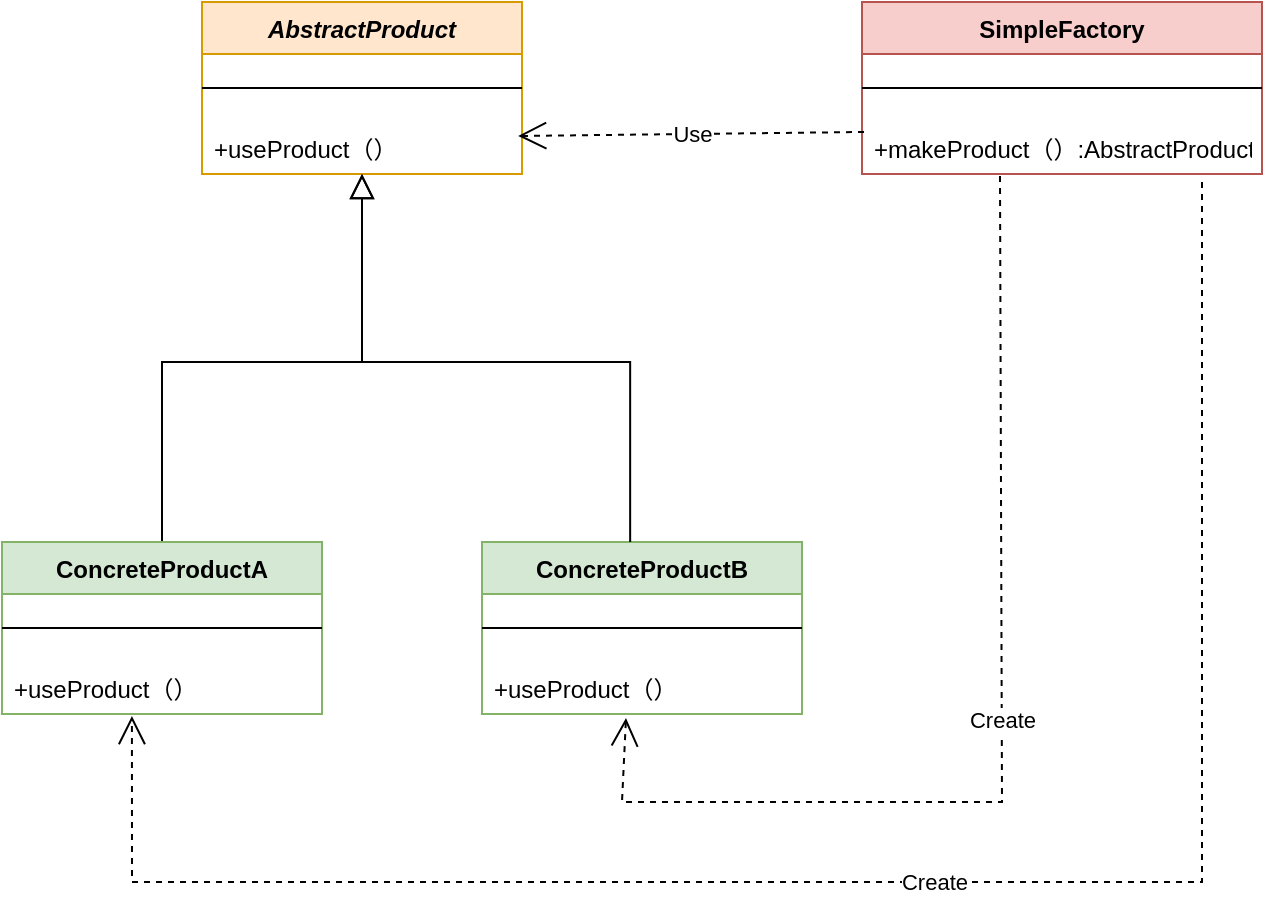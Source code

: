 <mxfile version="24.4.9" type="github">
  <diagram id="C5RBs43oDa-KdzZeNtuy" name="Page-1">
    <mxGraphModel dx="1434" dy="841" grid="1" gridSize="10" guides="1" tooltips="1" connect="1" arrows="1" fold="1" page="1" pageScale="1" pageWidth="827" pageHeight="1169" math="0" shadow="0">
      <root>
        <mxCell id="WIyWlLk6GJQsqaUBKTNV-0" />
        <mxCell id="WIyWlLk6GJQsqaUBKTNV-1" parent="WIyWlLk6GJQsqaUBKTNV-0" />
        <mxCell id="zkfFHV4jXpPFQw0GAbJ--0" value="AbstractProduct" style="swimlane;fontStyle=3;align=center;verticalAlign=top;childLayout=stackLayout;horizontal=1;startSize=26;horizontalStack=0;resizeParent=1;resizeLast=0;collapsible=1;marginBottom=0;rounded=0;shadow=0;strokeWidth=1;fillColor=#ffe6cc;strokeColor=#d79b00;" parent="WIyWlLk6GJQsqaUBKTNV-1" vertex="1">
          <mxGeometry x="220" y="120" width="160" height="86" as="geometry">
            <mxRectangle x="230" y="140" width="160" height="26" as="alternateBounds" />
          </mxGeometry>
        </mxCell>
        <mxCell id="zkfFHV4jXpPFQw0GAbJ--4" value="" style="line;html=1;strokeWidth=1;align=left;verticalAlign=middle;spacingTop=-1;spacingLeft=3;spacingRight=3;rotatable=0;labelPosition=right;points=[];portConstraint=eastwest;" parent="zkfFHV4jXpPFQw0GAbJ--0" vertex="1">
          <mxGeometry y="26" width="160" height="34" as="geometry" />
        </mxCell>
        <mxCell id="zkfFHV4jXpPFQw0GAbJ--5" value="+useProduct（）" style="text;align=left;verticalAlign=top;spacingLeft=4;spacingRight=4;overflow=hidden;rotatable=0;points=[[0,0.5],[1,0.5]];portConstraint=eastwest;" parent="zkfFHV4jXpPFQw0GAbJ--0" vertex="1">
          <mxGeometry y="60" width="160" height="26" as="geometry" />
        </mxCell>
        <mxCell id="zkfFHV4jXpPFQw0GAbJ--12" value="" style="endArrow=block;endSize=10;endFill=0;shadow=0;strokeWidth=1;rounded=0;curved=0;edgeStyle=elbowEdgeStyle;elbow=vertical;" parent="WIyWlLk6GJQsqaUBKTNV-1" target="zkfFHV4jXpPFQw0GAbJ--0" edge="1">
          <mxGeometry width="160" relative="1" as="geometry">
            <mxPoint x="200" y="390" as="sourcePoint" />
            <mxPoint x="200" y="203" as="targetPoint" />
            <Array as="points">
              <mxPoint x="300" y="300" />
            </Array>
          </mxGeometry>
        </mxCell>
        <mxCell id="KA8oth2Te0XZGq-WIc2B-0" value="ConcreteProductA" style="swimlane;fontStyle=1;align=center;verticalAlign=top;childLayout=stackLayout;horizontal=1;startSize=26;horizontalStack=0;resizeParent=1;resizeLast=0;collapsible=1;marginBottom=0;rounded=0;shadow=0;strokeWidth=1;fillColor=#d5e8d4;strokeColor=#82b366;" vertex="1" parent="WIyWlLk6GJQsqaUBKTNV-1">
          <mxGeometry x="120" y="390" width="160" height="86" as="geometry">
            <mxRectangle x="230" y="140" width="160" height="26" as="alternateBounds" />
          </mxGeometry>
        </mxCell>
        <mxCell id="KA8oth2Te0XZGq-WIc2B-1" value="" style="line;html=1;strokeWidth=1;align=left;verticalAlign=middle;spacingTop=-1;spacingLeft=3;spacingRight=3;rotatable=0;labelPosition=right;points=[];portConstraint=eastwest;" vertex="1" parent="KA8oth2Te0XZGq-WIc2B-0">
          <mxGeometry y="26" width="160" height="34" as="geometry" />
        </mxCell>
        <mxCell id="KA8oth2Te0XZGq-WIc2B-2" value="+useProduct（）" style="text;align=left;verticalAlign=top;spacingLeft=4;spacingRight=4;overflow=hidden;rotatable=0;points=[[0,0.5],[1,0.5]];portConstraint=eastwest;" vertex="1" parent="KA8oth2Te0XZGq-WIc2B-0">
          <mxGeometry y="60" width="160" height="26" as="geometry" />
        </mxCell>
        <mxCell id="KA8oth2Te0XZGq-WIc2B-3" value="ConcreteProductB" style="swimlane;fontStyle=1;align=center;verticalAlign=top;childLayout=stackLayout;horizontal=1;startSize=26;horizontalStack=0;resizeParent=1;resizeLast=0;collapsible=1;marginBottom=0;rounded=0;shadow=0;strokeWidth=1;fillColor=#d5e8d4;strokeColor=#82b366;" vertex="1" parent="WIyWlLk6GJQsqaUBKTNV-1">
          <mxGeometry x="360" y="390" width="160" height="86" as="geometry">
            <mxRectangle x="230" y="140" width="160" height="26" as="alternateBounds" />
          </mxGeometry>
        </mxCell>
        <mxCell id="KA8oth2Te0XZGq-WIc2B-4" value="" style="line;html=1;strokeWidth=1;align=left;verticalAlign=middle;spacingTop=-1;spacingLeft=3;spacingRight=3;rotatable=0;labelPosition=right;points=[];portConstraint=eastwest;" vertex="1" parent="KA8oth2Te0XZGq-WIc2B-3">
          <mxGeometry y="26" width="160" height="34" as="geometry" />
        </mxCell>
        <mxCell id="KA8oth2Te0XZGq-WIc2B-5" value="+useProduct（）" style="text;align=left;verticalAlign=top;spacingLeft=4;spacingRight=4;overflow=hidden;rotatable=0;points=[[0,0.5],[1,0.5]];portConstraint=eastwest;" vertex="1" parent="KA8oth2Te0XZGq-WIc2B-3">
          <mxGeometry y="60" width="160" height="26" as="geometry" />
        </mxCell>
        <mxCell id="KA8oth2Te0XZGq-WIc2B-6" value="" style="endArrow=block;endSize=10;endFill=0;shadow=0;strokeWidth=1;rounded=0;curved=0;edgeStyle=elbowEdgeStyle;elbow=vertical;exitX=0.463;exitY=0;exitDx=0;exitDy=0;exitPerimeter=0;" edge="1" parent="WIyWlLk6GJQsqaUBKTNV-1" source="KA8oth2Te0XZGq-WIc2B-3">
          <mxGeometry width="160" relative="1" as="geometry">
            <mxPoint x="430" y="370" as="sourcePoint" />
            <mxPoint x="300" y="206" as="targetPoint" />
            <Array as="points">
              <mxPoint x="370" y="300" />
            </Array>
          </mxGeometry>
        </mxCell>
        <mxCell id="KA8oth2Te0XZGq-WIc2B-7" value="SimpleFactory" style="swimlane;fontStyle=1;align=center;verticalAlign=top;childLayout=stackLayout;horizontal=1;startSize=26;horizontalStack=0;resizeParent=1;resizeLast=0;collapsible=1;marginBottom=0;rounded=0;shadow=0;strokeWidth=1;fillColor=#f8cecc;strokeColor=#b85450;" vertex="1" parent="WIyWlLk6GJQsqaUBKTNV-1">
          <mxGeometry x="550" y="120" width="200" height="86" as="geometry">
            <mxRectangle x="230" y="140" width="160" height="26" as="alternateBounds" />
          </mxGeometry>
        </mxCell>
        <mxCell id="KA8oth2Te0XZGq-WIc2B-8" value="" style="line;html=1;strokeWidth=1;align=left;verticalAlign=middle;spacingTop=-1;spacingLeft=3;spacingRight=3;rotatable=0;labelPosition=right;points=[];portConstraint=eastwest;" vertex="1" parent="KA8oth2Te0XZGq-WIc2B-7">
          <mxGeometry y="26" width="200" height="34" as="geometry" />
        </mxCell>
        <mxCell id="KA8oth2Te0XZGq-WIc2B-9" value="+makeProduct（）:AbstractProduct" style="text;align=left;verticalAlign=top;spacingLeft=4;spacingRight=4;overflow=hidden;rotatable=0;points=[[0,0.5],[1,0.5]];portConstraint=eastwest;" vertex="1" parent="KA8oth2Te0XZGq-WIc2B-7">
          <mxGeometry y="60" width="200" height="26" as="geometry" />
        </mxCell>
        <mxCell id="KA8oth2Te0XZGq-WIc2B-10" value="Use" style="endArrow=open;endSize=12;dashed=1;html=1;rounded=0;entryX=0.988;entryY=0.269;entryDx=0;entryDy=0;entryPerimeter=0;exitX=0.005;exitY=0.192;exitDx=0;exitDy=0;exitPerimeter=0;" edge="1" parent="WIyWlLk6GJQsqaUBKTNV-1" source="KA8oth2Te0XZGq-WIc2B-9" target="zkfFHV4jXpPFQw0GAbJ--5">
          <mxGeometry width="160" relative="1" as="geometry">
            <mxPoint x="545" y="183" as="sourcePoint" />
            <mxPoint x="490" y="430" as="targetPoint" />
          </mxGeometry>
        </mxCell>
        <mxCell id="KA8oth2Te0XZGq-WIc2B-11" value="Create" style="endArrow=open;endSize=12;dashed=1;html=1;rounded=0;entryX=0.406;entryY=1.038;entryDx=0;entryDy=0;entryPerimeter=0;" edge="1" parent="WIyWlLk6GJQsqaUBKTNV-1" target="KA8oth2Te0XZGq-WIc2B-2">
          <mxGeometry width="160" relative="1" as="geometry">
            <mxPoint x="720" y="210" as="sourcePoint" />
            <mxPoint x="550" y="362" as="targetPoint" />
            <Array as="points">
              <mxPoint x="720" y="560" />
              <mxPoint x="390" y="560" />
              <mxPoint x="185" y="560" />
            </Array>
          </mxGeometry>
        </mxCell>
        <mxCell id="KA8oth2Te0XZGq-WIc2B-12" value="Create" style="endArrow=open;endSize=12;dashed=1;html=1;rounded=0;entryX=0.45;entryY=1.077;entryDx=0;entryDy=0;entryPerimeter=0;exitX=0.345;exitY=1.038;exitDx=0;exitDy=0;exitPerimeter=0;" edge="1" parent="WIyWlLk6GJQsqaUBKTNV-1" source="KA8oth2Te0XZGq-WIc2B-9" target="KA8oth2Te0XZGq-WIc2B-5">
          <mxGeometry width="160" relative="1" as="geometry">
            <mxPoint x="730" y="220" as="sourcePoint" />
            <mxPoint x="195" y="487" as="targetPoint" />
            <Array as="points">
              <mxPoint x="620" y="520" />
              <mxPoint x="430" y="520" />
            </Array>
          </mxGeometry>
        </mxCell>
      </root>
    </mxGraphModel>
  </diagram>
</mxfile>
